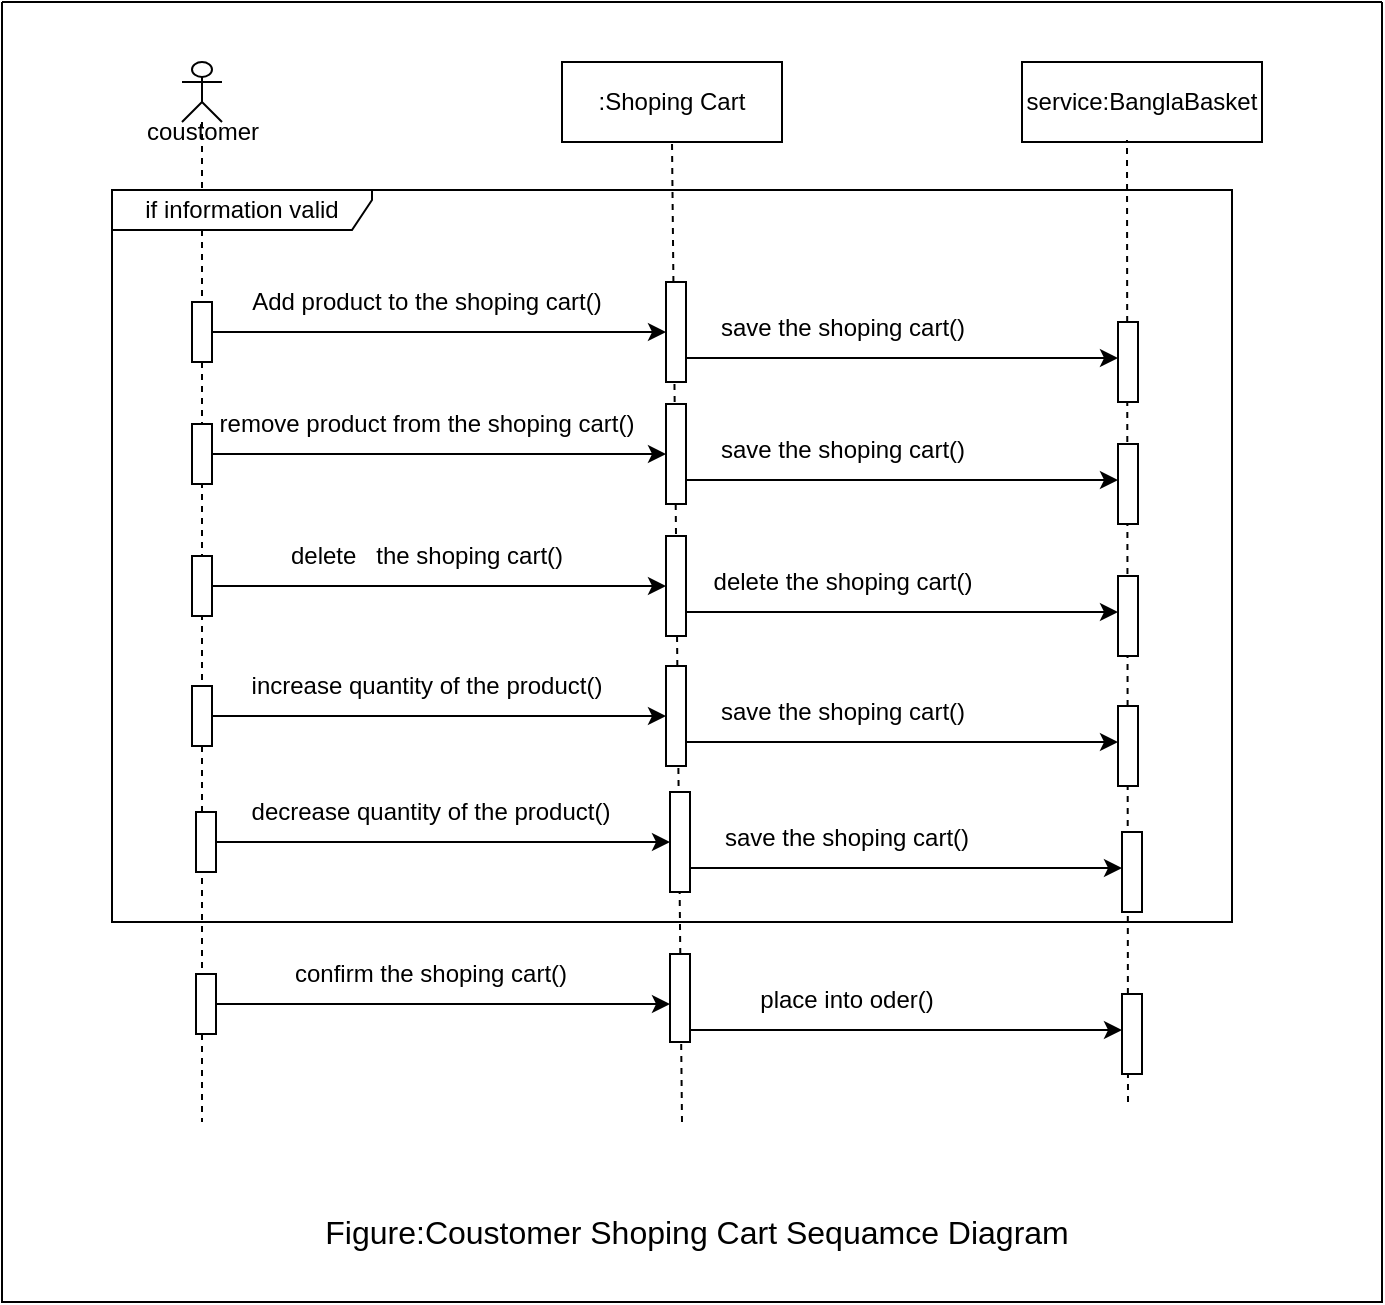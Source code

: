 <mxfile version="21.6.8" type="device">
  <diagram name="Page-1" id="9Ff95I3qvDbhJEju8I2W">
    <mxGraphModel dx="1036" dy="623" grid="1" gridSize="10" guides="1" tooltips="1" connect="1" arrows="1" fold="1" page="1" pageScale="1" pageWidth="850" pageHeight="1100" math="0" shadow="0">
      <root>
        <mxCell id="0" />
        <mxCell id="1" parent="0" />
        <object label="" Coustomer="" id="xks2LNIfAp5VjXhHBOFc-1">
          <mxCell style="shape=umlLifeline;perimeter=lifelinePerimeter;whiteSpace=wrap;html=1;container=1;dropTarget=0;collapsible=0;recursiveResize=0;outlineConnect=0;portConstraint=eastwest;newEdgeStyle={&quot;edgeStyle&quot;:&quot;elbowEdgeStyle&quot;,&quot;elbow&quot;:&quot;vertical&quot;,&quot;curved&quot;:0,&quot;rounded&quot;:0};participant=umlActor;size=30;" parent="1" vertex="1">
            <mxGeometry x="110" y="110" width="20" height="530" as="geometry" />
          </mxCell>
        </object>
        <mxCell id="xks2LNIfAp5VjXhHBOFc-3" value="" style="html=1;points=[];perimeter=orthogonalPerimeter;outlineConnect=0;targetShapes=umlLifeline;portConstraint=eastwest;newEdgeStyle={&quot;edgeStyle&quot;:&quot;elbowEdgeStyle&quot;,&quot;elbow&quot;:&quot;vertical&quot;,&quot;curved&quot;:0,&quot;rounded&quot;:0};" parent="xks2LNIfAp5VjXhHBOFc-1" vertex="1">
          <mxGeometry x="5" y="120" width="10" height="30" as="geometry" />
        </mxCell>
        <mxCell id="xks2LNIfAp5VjXhHBOFc-4" value=":Shoping Cart" style="html=1;whiteSpace=wrap;" parent="1" vertex="1">
          <mxGeometry x="300" y="110" width="110" height="40" as="geometry" />
        </mxCell>
        <mxCell id="xks2LNIfAp5VjXhHBOFc-5" value="service:BanglaBasket" style="html=1;whiteSpace=wrap;" parent="1" vertex="1">
          <mxGeometry x="530" y="110" width="120" height="40" as="geometry" />
        </mxCell>
        <mxCell id="xks2LNIfAp5VjXhHBOFc-6" value="" style="endArrow=none;dashed=1;html=1;strokeWidth=1;rounded=0;entryX=0.5;entryY=1;entryDx=0;entryDy=0;" parent="1" target="xks2LNIfAp5VjXhHBOFc-4" edge="1">
          <mxGeometry width="50" height="50" relative="1" as="geometry">
            <mxPoint x="360" y="640" as="sourcePoint" />
            <mxPoint x="370" y="230" as="targetPoint" />
          </mxGeometry>
        </mxCell>
        <mxCell id="xks2LNIfAp5VjXhHBOFc-15" value="" style="endArrow=none;dashed=1;html=1;strokeWidth=1;rounded=0;entryX=0.5;entryY=1;entryDx=0;entryDy=0;" parent="1" edge="1">
          <mxGeometry width="50" height="50" relative="1" as="geometry">
            <mxPoint x="583" y="630" as="sourcePoint" />
            <mxPoint x="582.5" y="149" as="targetPoint" />
          </mxGeometry>
        </mxCell>
        <mxCell id="xks2LNIfAp5VjXhHBOFc-18" value="if information valid" style="shape=umlFrame;whiteSpace=wrap;html=1;pointerEvents=0;width=130;height=20;" parent="1" vertex="1">
          <mxGeometry x="75" y="174" width="560" height="366" as="geometry" />
        </mxCell>
        <mxCell id="xks2LNIfAp5VjXhHBOFc-31" value="coustomer" style="text;html=1;align=center;verticalAlign=middle;resizable=0;points=[];autosize=1;strokeColor=none;fillColor=none;" parent="1" vertex="1">
          <mxGeometry x="80" y="130" width="80" height="30" as="geometry" />
        </mxCell>
        <mxCell id="xks2LNIfAp5VjXhHBOFc-36" style="edgeStyle=elbowEdgeStyle;rounded=0;orthogonalLoop=1;jettySize=auto;html=1;elbow=vertical;curved=0;" parent="1" edge="1">
          <mxGeometry relative="1" as="geometry">
            <mxPoint x="362" y="258" as="sourcePoint" />
            <mxPoint x="578" y="258" as="targetPoint" />
          </mxGeometry>
        </mxCell>
        <mxCell id="xks2LNIfAp5VjXhHBOFc-32" value="" style="html=1;points=[];perimeter=orthogonalPerimeter;outlineConnect=0;targetShapes=umlLifeline;portConstraint=eastwest;newEdgeStyle={&quot;edgeStyle&quot;:&quot;elbowEdgeStyle&quot;,&quot;elbow&quot;:&quot;vertical&quot;,&quot;curved&quot;:0,&quot;rounded&quot;:0};" parent="1" vertex="1">
          <mxGeometry x="352" y="220" width="10" height="50" as="geometry" />
        </mxCell>
        <mxCell id="xks2LNIfAp5VjXhHBOFc-33" style="edgeStyle=elbowEdgeStyle;rounded=0;orthogonalLoop=1;jettySize=auto;html=1;elbow=vertical;curved=0;" parent="1" source="xks2LNIfAp5VjXhHBOFc-3" target="xks2LNIfAp5VjXhHBOFc-32" edge="1">
          <mxGeometry relative="1" as="geometry" />
        </mxCell>
        <mxCell id="xks2LNIfAp5VjXhHBOFc-34" value="Add product to the shoping cart()" style="text;html=1;align=center;verticalAlign=middle;resizable=0;points=[];autosize=1;strokeColor=none;fillColor=none;" parent="1" vertex="1">
          <mxGeometry x="132" y="215" width="200" height="30" as="geometry" />
        </mxCell>
        <mxCell id="xks2LNIfAp5VjXhHBOFc-35" value="" style="html=1;points=[];perimeter=orthogonalPerimeter;outlineConnect=0;targetShapes=umlLifeline;portConstraint=eastwest;newEdgeStyle={&quot;edgeStyle&quot;:&quot;elbowEdgeStyle&quot;,&quot;elbow&quot;:&quot;vertical&quot;,&quot;curved&quot;:0,&quot;rounded&quot;:0};" parent="1" vertex="1">
          <mxGeometry x="578" y="240" width="10" height="40" as="geometry" />
        </mxCell>
        <mxCell id="xks2LNIfAp5VjXhHBOFc-37" value="save the shoping cart()" style="text;html=1;align=center;verticalAlign=middle;resizable=0;points=[];autosize=1;strokeColor=none;fillColor=none;" parent="1" vertex="1">
          <mxGeometry x="365" y="228" width="150" height="30" as="geometry" />
        </mxCell>
        <mxCell id="xks2LNIfAp5VjXhHBOFc-38" value="" style="html=1;points=[];perimeter=orthogonalPerimeter;outlineConnect=0;targetShapes=umlLifeline;portConstraint=eastwest;newEdgeStyle={&quot;edgeStyle&quot;:&quot;elbowEdgeStyle&quot;,&quot;elbow&quot;:&quot;vertical&quot;,&quot;curved&quot;:0,&quot;rounded&quot;:0};" parent="1" vertex="1">
          <mxGeometry x="115" y="291" width="10" height="30" as="geometry" />
        </mxCell>
        <mxCell id="xks2LNIfAp5VjXhHBOFc-39" style="edgeStyle=elbowEdgeStyle;rounded=0;orthogonalLoop=1;jettySize=auto;html=1;elbow=vertical;curved=0;" parent="1" edge="1">
          <mxGeometry relative="1" as="geometry">
            <mxPoint x="362" y="319" as="sourcePoint" />
            <mxPoint x="578" y="319" as="targetPoint" />
          </mxGeometry>
        </mxCell>
        <mxCell id="xks2LNIfAp5VjXhHBOFc-40" value="" style="html=1;points=[];perimeter=orthogonalPerimeter;outlineConnect=0;targetShapes=umlLifeline;portConstraint=eastwest;newEdgeStyle={&quot;edgeStyle&quot;:&quot;elbowEdgeStyle&quot;,&quot;elbow&quot;:&quot;vertical&quot;,&quot;curved&quot;:0,&quot;rounded&quot;:0};" parent="1" vertex="1">
          <mxGeometry x="352" y="281" width="10" height="50" as="geometry" />
        </mxCell>
        <mxCell id="xks2LNIfAp5VjXhHBOFc-41" style="edgeStyle=elbowEdgeStyle;rounded=0;orthogonalLoop=1;jettySize=auto;html=1;elbow=vertical;curved=0;" parent="1" source="xks2LNIfAp5VjXhHBOFc-38" target="xks2LNIfAp5VjXhHBOFc-40" edge="1">
          <mxGeometry relative="1" as="geometry" />
        </mxCell>
        <mxCell id="xks2LNIfAp5VjXhHBOFc-42" value="remove product from the shoping cart()" style="text;html=1;align=center;verticalAlign=middle;resizable=0;points=[];autosize=1;strokeColor=none;fillColor=none;" parent="1" vertex="1">
          <mxGeometry x="117" y="276" width="230" height="30" as="geometry" />
        </mxCell>
        <mxCell id="xks2LNIfAp5VjXhHBOFc-43" value="" style="html=1;points=[];perimeter=orthogonalPerimeter;outlineConnect=0;targetShapes=umlLifeline;portConstraint=eastwest;newEdgeStyle={&quot;edgeStyle&quot;:&quot;elbowEdgeStyle&quot;,&quot;elbow&quot;:&quot;vertical&quot;,&quot;curved&quot;:0,&quot;rounded&quot;:0};" parent="1" vertex="1">
          <mxGeometry x="578" y="301" width="10" height="40" as="geometry" />
        </mxCell>
        <mxCell id="xks2LNIfAp5VjXhHBOFc-44" value="save the shoping cart()" style="text;html=1;align=center;verticalAlign=middle;resizable=0;points=[];autosize=1;strokeColor=none;fillColor=none;" parent="1" vertex="1">
          <mxGeometry x="365" y="289" width="150" height="30" as="geometry" />
        </mxCell>
        <mxCell id="xks2LNIfAp5VjXhHBOFc-45" value="" style="html=1;points=[];perimeter=orthogonalPerimeter;outlineConnect=0;targetShapes=umlLifeline;portConstraint=eastwest;newEdgeStyle={&quot;edgeStyle&quot;:&quot;elbowEdgeStyle&quot;,&quot;elbow&quot;:&quot;vertical&quot;,&quot;curved&quot;:0,&quot;rounded&quot;:0};" parent="1" vertex="1">
          <mxGeometry x="115" y="357" width="10" height="30" as="geometry" />
        </mxCell>
        <mxCell id="xks2LNIfAp5VjXhHBOFc-46" style="edgeStyle=elbowEdgeStyle;rounded=0;orthogonalLoop=1;jettySize=auto;html=1;elbow=vertical;curved=0;" parent="1" edge="1">
          <mxGeometry relative="1" as="geometry">
            <mxPoint x="362" y="385" as="sourcePoint" />
            <mxPoint x="578" y="385" as="targetPoint" />
          </mxGeometry>
        </mxCell>
        <mxCell id="xks2LNIfAp5VjXhHBOFc-47" value="" style="html=1;points=[];perimeter=orthogonalPerimeter;outlineConnect=0;targetShapes=umlLifeline;portConstraint=eastwest;newEdgeStyle={&quot;edgeStyle&quot;:&quot;elbowEdgeStyle&quot;,&quot;elbow&quot;:&quot;vertical&quot;,&quot;curved&quot;:0,&quot;rounded&quot;:0};" parent="1" vertex="1">
          <mxGeometry x="352" y="347" width="10" height="50" as="geometry" />
        </mxCell>
        <mxCell id="xks2LNIfAp5VjXhHBOFc-48" style="edgeStyle=elbowEdgeStyle;rounded=0;orthogonalLoop=1;jettySize=auto;html=1;elbow=vertical;curved=0;" parent="1" source="xks2LNIfAp5VjXhHBOFc-45" target="xks2LNIfAp5VjXhHBOFc-47" edge="1">
          <mxGeometry relative="1" as="geometry" />
        </mxCell>
        <mxCell id="xks2LNIfAp5VjXhHBOFc-49" value="delete&amp;nbsp; &amp;nbsp;the shoping cart()" style="text;html=1;align=center;verticalAlign=middle;resizable=0;points=[];autosize=1;strokeColor=none;fillColor=none;" parent="1" vertex="1">
          <mxGeometry x="152" y="342" width="160" height="30" as="geometry" />
        </mxCell>
        <mxCell id="xks2LNIfAp5VjXhHBOFc-50" value="" style="html=1;points=[];perimeter=orthogonalPerimeter;outlineConnect=0;targetShapes=umlLifeline;portConstraint=eastwest;newEdgeStyle={&quot;edgeStyle&quot;:&quot;elbowEdgeStyle&quot;,&quot;elbow&quot;:&quot;vertical&quot;,&quot;curved&quot;:0,&quot;rounded&quot;:0};" parent="1" vertex="1">
          <mxGeometry x="578" y="367" width="10" height="40" as="geometry" />
        </mxCell>
        <mxCell id="xks2LNIfAp5VjXhHBOFc-51" value="delete the shoping cart()" style="text;html=1;align=center;verticalAlign=middle;resizable=0;points=[];autosize=1;strokeColor=none;fillColor=none;" parent="1" vertex="1">
          <mxGeometry x="365" y="355" width="150" height="30" as="geometry" />
        </mxCell>
        <mxCell id="xks2LNIfAp5VjXhHBOFc-52" value="" style="html=1;points=[];perimeter=orthogonalPerimeter;outlineConnect=0;targetShapes=umlLifeline;portConstraint=eastwest;newEdgeStyle={&quot;edgeStyle&quot;:&quot;elbowEdgeStyle&quot;,&quot;elbow&quot;:&quot;vertical&quot;,&quot;curved&quot;:0,&quot;rounded&quot;:0};" parent="1" vertex="1">
          <mxGeometry x="115" y="422" width="10" height="30" as="geometry" />
        </mxCell>
        <mxCell id="xks2LNIfAp5VjXhHBOFc-53" style="edgeStyle=elbowEdgeStyle;rounded=0;orthogonalLoop=1;jettySize=auto;html=1;elbow=vertical;curved=0;" parent="1" edge="1">
          <mxGeometry relative="1" as="geometry">
            <mxPoint x="362" y="450" as="sourcePoint" />
            <mxPoint x="578" y="450" as="targetPoint" />
          </mxGeometry>
        </mxCell>
        <mxCell id="xks2LNIfAp5VjXhHBOFc-54" value="" style="html=1;points=[];perimeter=orthogonalPerimeter;outlineConnect=0;targetShapes=umlLifeline;portConstraint=eastwest;newEdgeStyle={&quot;edgeStyle&quot;:&quot;elbowEdgeStyle&quot;,&quot;elbow&quot;:&quot;vertical&quot;,&quot;curved&quot;:0,&quot;rounded&quot;:0};" parent="1" vertex="1">
          <mxGeometry x="352" y="412" width="10" height="50" as="geometry" />
        </mxCell>
        <mxCell id="xks2LNIfAp5VjXhHBOFc-55" style="edgeStyle=elbowEdgeStyle;rounded=0;orthogonalLoop=1;jettySize=auto;html=1;elbow=vertical;curved=0;" parent="1" source="xks2LNIfAp5VjXhHBOFc-52" target="xks2LNIfAp5VjXhHBOFc-54" edge="1">
          <mxGeometry relative="1" as="geometry" />
        </mxCell>
        <mxCell id="xks2LNIfAp5VjXhHBOFc-56" value="increase quantity of the product()" style="text;html=1;align=center;verticalAlign=middle;resizable=0;points=[];autosize=1;strokeColor=none;fillColor=none;" parent="1" vertex="1">
          <mxGeometry x="132" y="407" width="200" height="30" as="geometry" />
        </mxCell>
        <mxCell id="xks2LNIfAp5VjXhHBOFc-57" value="" style="html=1;points=[];perimeter=orthogonalPerimeter;outlineConnect=0;targetShapes=umlLifeline;portConstraint=eastwest;newEdgeStyle={&quot;edgeStyle&quot;:&quot;elbowEdgeStyle&quot;,&quot;elbow&quot;:&quot;vertical&quot;,&quot;curved&quot;:0,&quot;rounded&quot;:0};" parent="1" vertex="1">
          <mxGeometry x="578" y="432" width="10" height="40" as="geometry" />
        </mxCell>
        <mxCell id="xks2LNIfAp5VjXhHBOFc-58" value="save the shoping cart()" style="text;html=1;align=center;verticalAlign=middle;resizable=0;points=[];autosize=1;strokeColor=none;fillColor=none;" parent="1" vertex="1">
          <mxGeometry x="365" y="420" width="150" height="30" as="geometry" />
        </mxCell>
        <mxCell id="xks2LNIfAp5VjXhHBOFc-59" value="" style="html=1;points=[];perimeter=orthogonalPerimeter;outlineConnect=0;targetShapes=umlLifeline;portConstraint=eastwest;newEdgeStyle={&quot;edgeStyle&quot;:&quot;elbowEdgeStyle&quot;,&quot;elbow&quot;:&quot;vertical&quot;,&quot;curved&quot;:0,&quot;rounded&quot;:0};" parent="1" vertex="1">
          <mxGeometry x="117" y="485" width="10" height="30" as="geometry" />
        </mxCell>
        <mxCell id="xks2LNIfAp5VjXhHBOFc-60" style="edgeStyle=elbowEdgeStyle;rounded=0;orthogonalLoop=1;jettySize=auto;html=1;elbow=vertical;curved=0;" parent="1" edge="1">
          <mxGeometry relative="1" as="geometry">
            <mxPoint x="364" y="513" as="sourcePoint" />
            <mxPoint x="580" y="513" as="targetPoint" />
          </mxGeometry>
        </mxCell>
        <mxCell id="xks2LNIfAp5VjXhHBOFc-61" value="" style="html=1;points=[];perimeter=orthogonalPerimeter;outlineConnect=0;targetShapes=umlLifeline;portConstraint=eastwest;newEdgeStyle={&quot;edgeStyle&quot;:&quot;elbowEdgeStyle&quot;,&quot;elbow&quot;:&quot;vertical&quot;,&quot;curved&quot;:0,&quot;rounded&quot;:0};" parent="1" vertex="1">
          <mxGeometry x="354" y="475" width="10" height="50" as="geometry" />
        </mxCell>
        <mxCell id="xks2LNIfAp5VjXhHBOFc-62" style="edgeStyle=elbowEdgeStyle;rounded=0;orthogonalLoop=1;jettySize=auto;html=1;elbow=vertical;curved=0;" parent="1" source="xks2LNIfAp5VjXhHBOFc-59" target="xks2LNIfAp5VjXhHBOFc-61" edge="1">
          <mxGeometry relative="1" as="geometry" />
        </mxCell>
        <mxCell id="xks2LNIfAp5VjXhHBOFc-63" value="decrease quantity of the product()" style="text;html=1;align=center;verticalAlign=middle;resizable=0;points=[];autosize=1;strokeColor=none;fillColor=none;" parent="1" vertex="1">
          <mxGeometry x="134" y="470" width="200" height="30" as="geometry" />
        </mxCell>
        <mxCell id="xks2LNIfAp5VjXhHBOFc-64" value="" style="html=1;points=[];perimeter=orthogonalPerimeter;outlineConnect=0;targetShapes=umlLifeline;portConstraint=eastwest;newEdgeStyle={&quot;edgeStyle&quot;:&quot;elbowEdgeStyle&quot;,&quot;elbow&quot;:&quot;vertical&quot;,&quot;curved&quot;:0,&quot;rounded&quot;:0};" parent="1" vertex="1">
          <mxGeometry x="580" y="495" width="10" height="40" as="geometry" />
        </mxCell>
        <mxCell id="xks2LNIfAp5VjXhHBOFc-65" value="save the shoping cart()" style="text;html=1;align=center;verticalAlign=middle;resizable=0;points=[];autosize=1;strokeColor=none;fillColor=none;" parent="1" vertex="1">
          <mxGeometry x="367" y="483" width="150" height="30" as="geometry" />
        </mxCell>
        <mxCell id="xks2LNIfAp5VjXhHBOFc-67" value="" style="html=1;points=[];perimeter=orthogonalPerimeter;outlineConnect=0;targetShapes=umlLifeline;portConstraint=eastwest;newEdgeStyle={&quot;edgeStyle&quot;:&quot;elbowEdgeStyle&quot;,&quot;elbow&quot;:&quot;vertical&quot;,&quot;curved&quot;:0,&quot;rounded&quot;:0};" parent="1" vertex="1">
          <mxGeometry x="117" y="566" width="10" height="30" as="geometry" />
        </mxCell>
        <mxCell id="xks2LNIfAp5VjXhHBOFc-68" style="edgeStyle=elbowEdgeStyle;rounded=0;orthogonalLoop=1;jettySize=auto;html=1;elbow=vertical;curved=0;" parent="1" edge="1">
          <mxGeometry relative="1" as="geometry">
            <mxPoint x="364" y="594" as="sourcePoint" />
            <mxPoint x="580" y="594" as="targetPoint" />
          </mxGeometry>
        </mxCell>
        <mxCell id="xks2LNIfAp5VjXhHBOFc-69" value="" style="html=1;points=[];perimeter=orthogonalPerimeter;outlineConnect=0;targetShapes=umlLifeline;portConstraint=eastwest;newEdgeStyle={&quot;edgeStyle&quot;:&quot;elbowEdgeStyle&quot;,&quot;elbow&quot;:&quot;vertical&quot;,&quot;curved&quot;:0,&quot;rounded&quot;:0};" parent="1" vertex="1">
          <mxGeometry x="354" y="556" width="10" height="44" as="geometry" />
        </mxCell>
        <mxCell id="xks2LNIfAp5VjXhHBOFc-70" style="edgeStyle=elbowEdgeStyle;rounded=0;orthogonalLoop=1;jettySize=auto;html=1;elbow=vertical;curved=0;" parent="1" source="xks2LNIfAp5VjXhHBOFc-67" target="xks2LNIfAp5VjXhHBOFc-69" edge="1">
          <mxGeometry relative="1" as="geometry" />
        </mxCell>
        <mxCell id="xks2LNIfAp5VjXhHBOFc-71" value="confirm the shoping cart()" style="text;html=1;align=center;verticalAlign=middle;resizable=0;points=[];autosize=1;strokeColor=none;fillColor=none;" parent="1" vertex="1">
          <mxGeometry x="154" y="551" width="160" height="30" as="geometry" />
        </mxCell>
        <mxCell id="xks2LNIfAp5VjXhHBOFc-72" value="" style="html=1;points=[];perimeter=orthogonalPerimeter;outlineConnect=0;targetShapes=umlLifeline;portConstraint=eastwest;newEdgeStyle={&quot;edgeStyle&quot;:&quot;elbowEdgeStyle&quot;,&quot;elbow&quot;:&quot;vertical&quot;,&quot;curved&quot;:0,&quot;rounded&quot;:0};" parent="1" vertex="1">
          <mxGeometry x="580" y="576" width="10" height="40" as="geometry" />
        </mxCell>
        <mxCell id="xks2LNIfAp5VjXhHBOFc-73" value="place into oder()" style="text;html=1;align=center;verticalAlign=middle;resizable=0;points=[];autosize=1;strokeColor=none;fillColor=none;" parent="1" vertex="1">
          <mxGeometry x="387" y="564" width="110" height="30" as="geometry" />
        </mxCell>
        <mxCell id="xks2LNIfAp5VjXhHBOFc-74" value="&lt;font style=&quot;font-size: 16px;&quot;&gt;Figure:Coustomer Shoping Cart Sequamce Diagram&lt;/font&gt;" style="text;html=1;align=center;verticalAlign=middle;resizable=0;points=[];autosize=1;strokeColor=none;fillColor=none;" parent="1" vertex="1">
          <mxGeometry x="167" y="680" width="400" height="30" as="geometry" />
        </mxCell>
        <mxCell id="HuPEfWlzdiCfCYLTKq-8-1" value="" style="swimlane;startSize=0;" parent="1" vertex="1">
          <mxGeometry x="20" y="80" width="690" height="650" as="geometry" />
        </mxCell>
      </root>
    </mxGraphModel>
  </diagram>
</mxfile>

